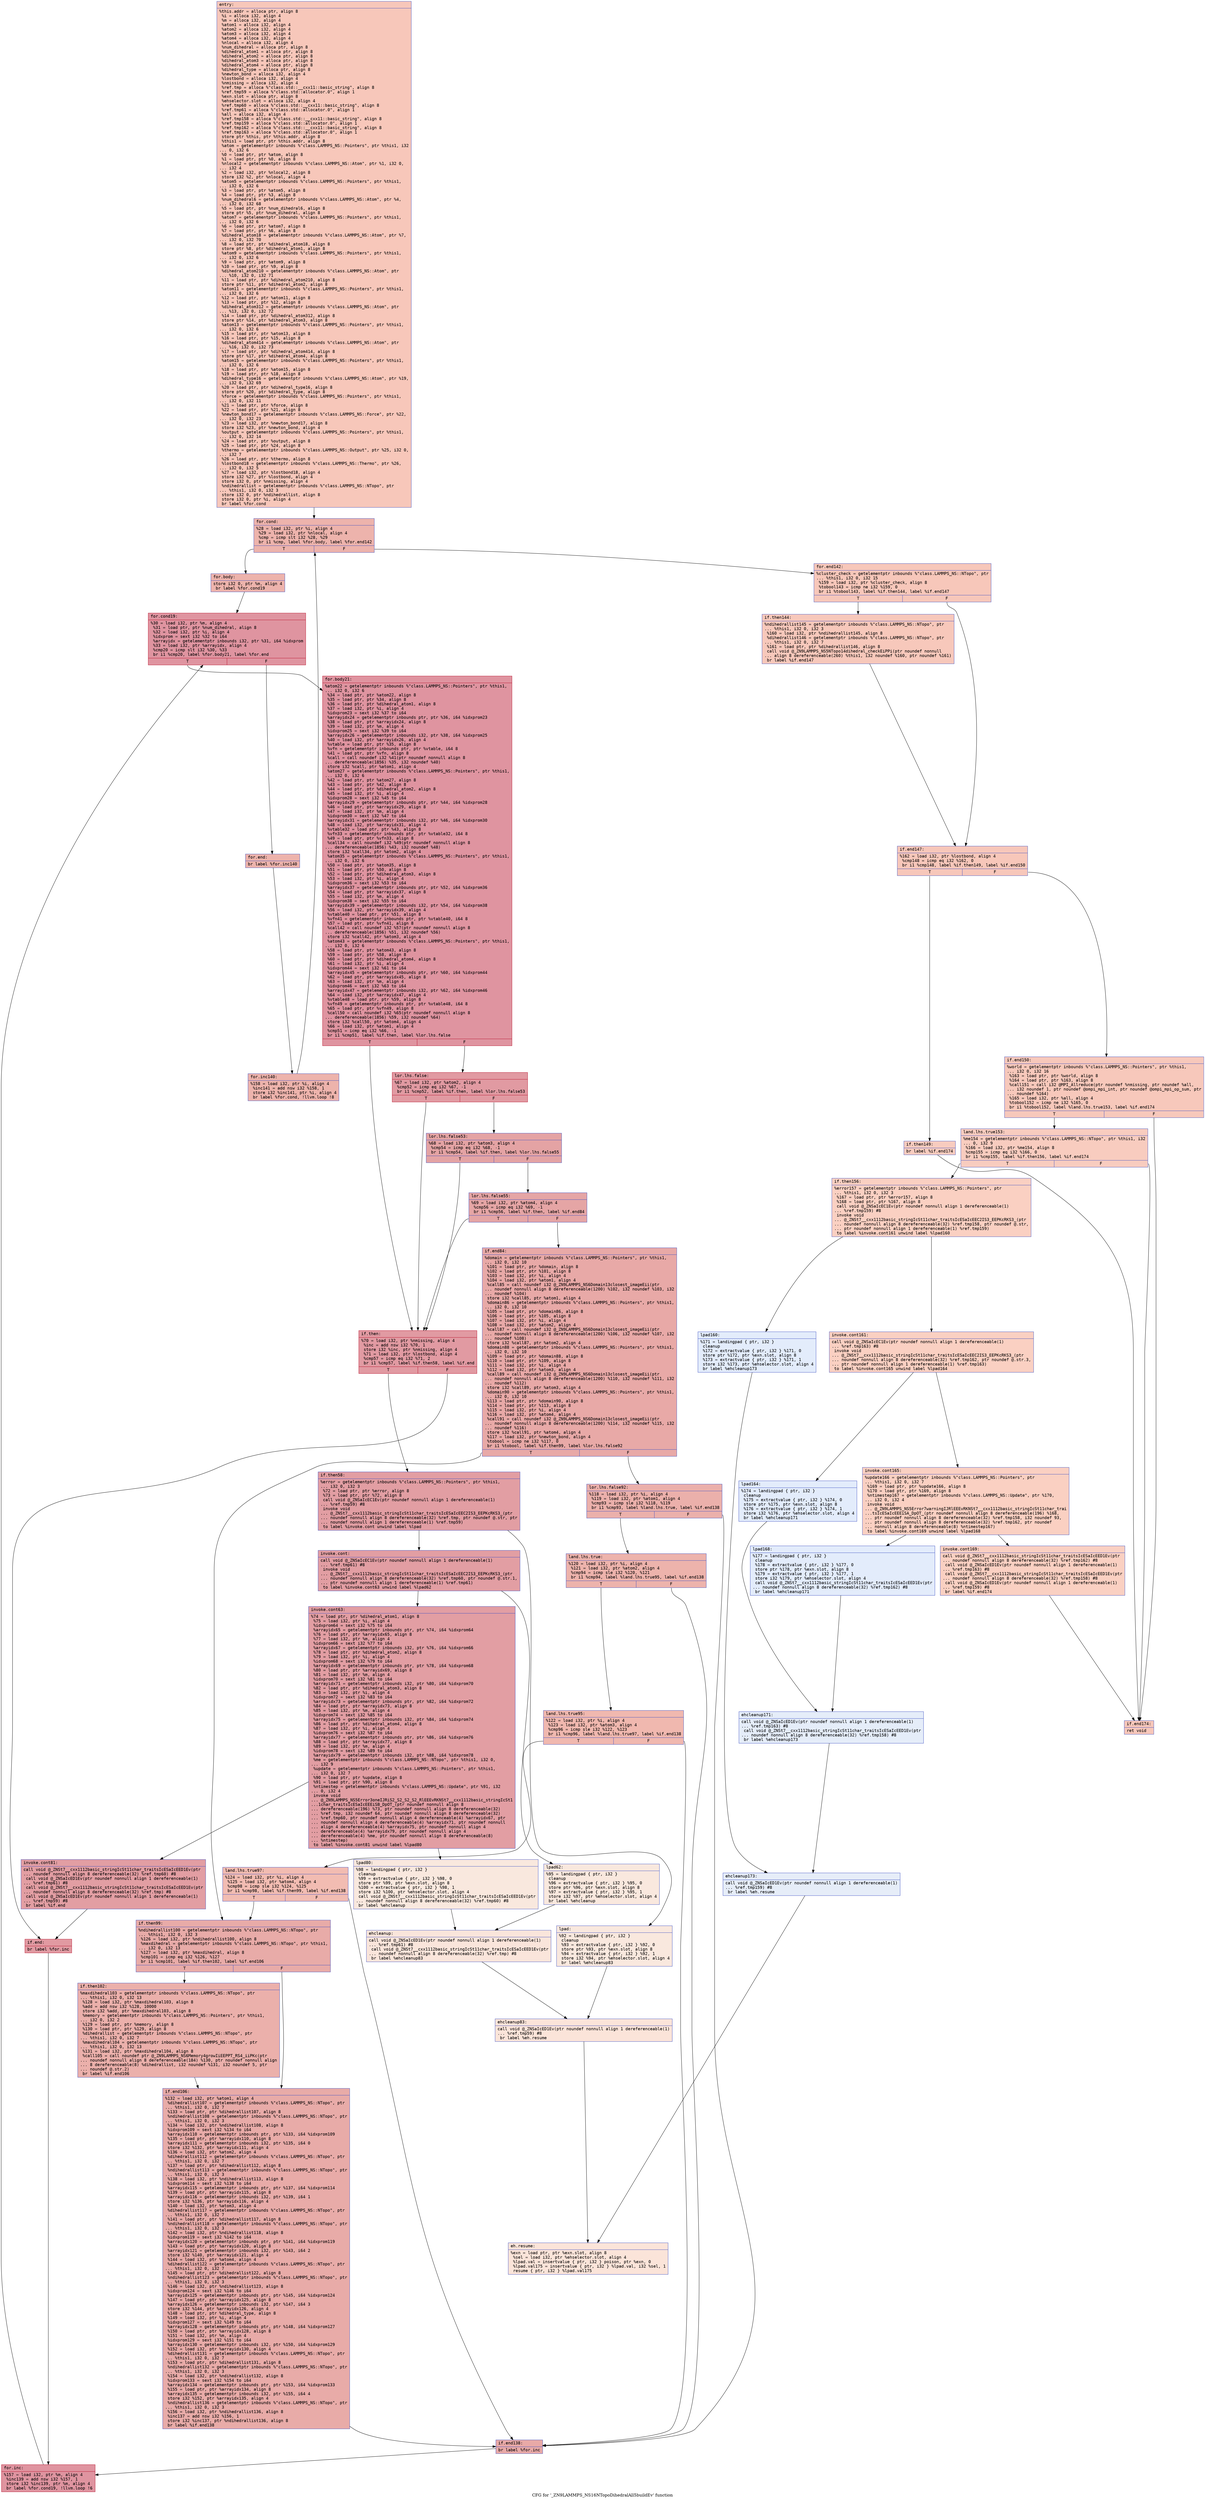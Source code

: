 digraph "CFG for '_ZN9LAMMPS_NS16NTopoDihedralAll5buildEv' function" {
	label="CFG for '_ZN9LAMMPS_NS16NTopoDihedralAll5buildEv' function";

	Node0x55a3273bded0 [shape=record,color="#3d50c3ff", style=filled, fillcolor="#ec7f6370" fontname="Courier",label="{entry:\l|  %this.addr = alloca ptr, align 8\l  %i = alloca i32, align 4\l  %m = alloca i32, align 4\l  %atom1 = alloca i32, align 4\l  %atom2 = alloca i32, align 4\l  %atom3 = alloca i32, align 4\l  %atom4 = alloca i32, align 4\l  %nlocal = alloca i32, align 4\l  %num_dihedral = alloca ptr, align 8\l  %dihedral_atom1 = alloca ptr, align 8\l  %dihedral_atom2 = alloca ptr, align 8\l  %dihedral_atom3 = alloca ptr, align 8\l  %dihedral_atom4 = alloca ptr, align 8\l  %dihedral_type = alloca ptr, align 8\l  %newton_bond = alloca i32, align 4\l  %lostbond = alloca i32, align 4\l  %nmissing = alloca i32, align 4\l  %ref.tmp = alloca %\"class.std::__cxx11::basic_string\", align 8\l  %ref.tmp59 = alloca %\"class.std::allocator.0\", align 1\l  %exn.slot = alloca ptr, align 8\l  %ehselector.slot = alloca i32, align 4\l  %ref.tmp60 = alloca %\"class.std::__cxx11::basic_string\", align 8\l  %ref.tmp61 = alloca %\"class.std::allocator.0\", align 1\l  %all = alloca i32, align 4\l  %ref.tmp158 = alloca %\"class.std::__cxx11::basic_string\", align 8\l  %ref.tmp159 = alloca %\"class.std::allocator.0\", align 1\l  %ref.tmp162 = alloca %\"class.std::__cxx11::basic_string\", align 8\l  %ref.tmp163 = alloca %\"class.std::allocator.0\", align 1\l  store ptr %this, ptr %this.addr, align 8\l  %this1 = load ptr, ptr %this.addr, align 8\l  %atom = getelementptr inbounds %\"class.LAMMPS_NS::Pointers\", ptr %this1, i32\l... 0, i32 6\l  %0 = load ptr, ptr %atom, align 8\l  %1 = load ptr, ptr %0, align 8\l  %nlocal2 = getelementptr inbounds %\"class.LAMMPS_NS::Atom\", ptr %1, i32 0,\l... i32 4\l  %2 = load i32, ptr %nlocal2, align 8\l  store i32 %2, ptr %nlocal, align 4\l  %atom5 = getelementptr inbounds %\"class.LAMMPS_NS::Pointers\", ptr %this1,\l... i32 0, i32 6\l  %3 = load ptr, ptr %atom5, align 8\l  %4 = load ptr, ptr %3, align 8\l  %num_dihedral6 = getelementptr inbounds %\"class.LAMMPS_NS::Atom\", ptr %4,\l... i32 0, i32 68\l  %5 = load ptr, ptr %num_dihedral6, align 8\l  store ptr %5, ptr %num_dihedral, align 8\l  %atom7 = getelementptr inbounds %\"class.LAMMPS_NS::Pointers\", ptr %this1,\l... i32 0, i32 6\l  %6 = load ptr, ptr %atom7, align 8\l  %7 = load ptr, ptr %6, align 8\l  %dihedral_atom18 = getelementptr inbounds %\"class.LAMMPS_NS::Atom\", ptr %7,\l... i32 0, i32 70\l  %8 = load ptr, ptr %dihedral_atom18, align 8\l  store ptr %8, ptr %dihedral_atom1, align 8\l  %atom9 = getelementptr inbounds %\"class.LAMMPS_NS::Pointers\", ptr %this1,\l... i32 0, i32 6\l  %9 = load ptr, ptr %atom9, align 8\l  %10 = load ptr, ptr %9, align 8\l  %dihedral_atom210 = getelementptr inbounds %\"class.LAMMPS_NS::Atom\", ptr\l... %10, i32 0, i32 71\l  %11 = load ptr, ptr %dihedral_atom210, align 8\l  store ptr %11, ptr %dihedral_atom2, align 8\l  %atom11 = getelementptr inbounds %\"class.LAMMPS_NS::Pointers\", ptr %this1,\l... i32 0, i32 6\l  %12 = load ptr, ptr %atom11, align 8\l  %13 = load ptr, ptr %12, align 8\l  %dihedral_atom312 = getelementptr inbounds %\"class.LAMMPS_NS::Atom\", ptr\l... %13, i32 0, i32 72\l  %14 = load ptr, ptr %dihedral_atom312, align 8\l  store ptr %14, ptr %dihedral_atom3, align 8\l  %atom13 = getelementptr inbounds %\"class.LAMMPS_NS::Pointers\", ptr %this1,\l... i32 0, i32 6\l  %15 = load ptr, ptr %atom13, align 8\l  %16 = load ptr, ptr %15, align 8\l  %dihedral_atom414 = getelementptr inbounds %\"class.LAMMPS_NS::Atom\", ptr\l... %16, i32 0, i32 73\l  %17 = load ptr, ptr %dihedral_atom414, align 8\l  store ptr %17, ptr %dihedral_atom4, align 8\l  %atom15 = getelementptr inbounds %\"class.LAMMPS_NS::Pointers\", ptr %this1,\l... i32 0, i32 6\l  %18 = load ptr, ptr %atom15, align 8\l  %19 = load ptr, ptr %18, align 8\l  %dihedral_type16 = getelementptr inbounds %\"class.LAMMPS_NS::Atom\", ptr %19,\l... i32 0, i32 69\l  %20 = load ptr, ptr %dihedral_type16, align 8\l  store ptr %20, ptr %dihedral_type, align 8\l  %force = getelementptr inbounds %\"class.LAMMPS_NS::Pointers\", ptr %this1,\l... i32 0, i32 11\l  %21 = load ptr, ptr %force, align 8\l  %22 = load ptr, ptr %21, align 8\l  %newton_bond17 = getelementptr inbounds %\"class.LAMMPS_NS::Force\", ptr %22,\l... i32 0, i32 23\l  %23 = load i32, ptr %newton_bond17, align 8\l  store i32 %23, ptr %newton_bond, align 4\l  %output = getelementptr inbounds %\"class.LAMMPS_NS::Pointers\", ptr %this1,\l... i32 0, i32 14\l  %24 = load ptr, ptr %output, align 8\l  %25 = load ptr, ptr %24, align 8\l  %thermo = getelementptr inbounds %\"class.LAMMPS_NS::Output\", ptr %25, i32 0,\l... i32 7\l  %26 = load ptr, ptr %thermo, align 8\l  %lostbond18 = getelementptr inbounds %\"class.LAMMPS_NS::Thermo\", ptr %26,\l... i32 0, i32 5\l  %27 = load i32, ptr %lostbond18, align 4\l  store i32 %27, ptr %lostbond, align 4\l  store i32 0, ptr %nmissing, align 4\l  %ndihedrallist = getelementptr inbounds %\"class.LAMMPS_NS::NTopo\", ptr\l... %this1, i32 0, i32 3\l  store i32 0, ptr %ndihedrallist, align 8\l  store i32 0, ptr %i, align 4\l  br label %for.cond\l}"];
	Node0x55a3273bded0 -> Node0x55a3273c3170[tooltip="entry -> for.cond\nProbability 100.00%" ];
	Node0x55a3273c3170 [shape=record,color="#3d50c3ff", style=filled, fillcolor="#d6524470" fontname="Courier",label="{for.cond:\l|  %28 = load i32, ptr %i, align 4\l  %29 = load i32, ptr %nlocal, align 4\l  %cmp = icmp slt i32 %28, %29\l  br i1 %cmp, label %for.body, label %for.end142\l|{<s0>T|<s1>F}}"];
	Node0x55a3273c3170:s0 -> Node0x55a3273c3410[tooltip="for.cond -> for.body\nProbability 96.88%" ];
	Node0x55a3273c3170:s1 -> Node0x55a3273c3460[tooltip="for.cond -> for.end142\nProbability 3.12%" ];
	Node0x55a3273c3410 [shape=record,color="#3d50c3ff", style=filled, fillcolor="#d6524470" fontname="Courier",label="{for.body:\l|  store i32 0, ptr %m, align 4\l  br label %for.cond19\l}"];
	Node0x55a3273c3410 -> Node0x55a3273c3630[tooltip="for.body -> for.cond19\nProbability 100.00%" ];
	Node0x55a3273c3630 [shape=record,color="#b70d28ff", style=filled, fillcolor="#b70d2870" fontname="Courier",label="{for.cond19:\l|  %30 = load i32, ptr %m, align 4\l  %31 = load ptr, ptr %num_dihedral, align 8\l  %32 = load i32, ptr %i, align 4\l  %idxprom = sext i32 %32 to i64\l  %arrayidx = getelementptr inbounds i32, ptr %31, i64 %idxprom\l  %33 = load i32, ptr %arrayidx, align 4\l  %cmp20 = icmp slt i32 %30, %33\l  br i1 %cmp20, label %for.body21, label %for.end\l|{<s0>T|<s1>F}}"];
	Node0x55a3273c3630:s0 -> Node0x55a3273c3b30[tooltip="for.cond19 -> for.body21\nProbability 96.88%" ];
	Node0x55a3273c3630:s1 -> Node0x55a3273c3bb0[tooltip="for.cond19 -> for.end\nProbability 3.12%" ];
	Node0x55a3273c3b30 [shape=record,color="#b70d28ff", style=filled, fillcolor="#b70d2870" fontname="Courier",label="{for.body21:\l|  %atom22 = getelementptr inbounds %\"class.LAMMPS_NS::Pointers\", ptr %this1,\l... i32 0, i32 6\l  %34 = load ptr, ptr %atom22, align 8\l  %35 = load ptr, ptr %34, align 8\l  %36 = load ptr, ptr %dihedral_atom1, align 8\l  %37 = load i32, ptr %i, align 4\l  %idxprom23 = sext i32 %37 to i64\l  %arrayidx24 = getelementptr inbounds ptr, ptr %36, i64 %idxprom23\l  %38 = load ptr, ptr %arrayidx24, align 8\l  %39 = load i32, ptr %m, align 4\l  %idxprom25 = sext i32 %39 to i64\l  %arrayidx26 = getelementptr inbounds i32, ptr %38, i64 %idxprom25\l  %40 = load i32, ptr %arrayidx26, align 4\l  %vtable = load ptr, ptr %35, align 8\l  %vfn = getelementptr inbounds ptr, ptr %vtable, i64 8\l  %41 = load ptr, ptr %vfn, align 8\l  %call = call noundef i32 %41(ptr noundef nonnull align 8\l... dereferenceable(1856) %35, i32 noundef %40)\l  store i32 %call, ptr %atom1, align 4\l  %atom27 = getelementptr inbounds %\"class.LAMMPS_NS::Pointers\", ptr %this1,\l... i32 0, i32 6\l  %42 = load ptr, ptr %atom27, align 8\l  %43 = load ptr, ptr %42, align 8\l  %44 = load ptr, ptr %dihedral_atom2, align 8\l  %45 = load i32, ptr %i, align 4\l  %idxprom28 = sext i32 %45 to i64\l  %arrayidx29 = getelementptr inbounds ptr, ptr %44, i64 %idxprom28\l  %46 = load ptr, ptr %arrayidx29, align 8\l  %47 = load i32, ptr %m, align 4\l  %idxprom30 = sext i32 %47 to i64\l  %arrayidx31 = getelementptr inbounds i32, ptr %46, i64 %idxprom30\l  %48 = load i32, ptr %arrayidx31, align 4\l  %vtable32 = load ptr, ptr %43, align 8\l  %vfn33 = getelementptr inbounds ptr, ptr %vtable32, i64 8\l  %49 = load ptr, ptr %vfn33, align 8\l  %call34 = call noundef i32 %49(ptr noundef nonnull align 8\l... dereferenceable(1856) %43, i32 noundef %48)\l  store i32 %call34, ptr %atom2, align 4\l  %atom35 = getelementptr inbounds %\"class.LAMMPS_NS::Pointers\", ptr %this1,\l... i32 0, i32 6\l  %50 = load ptr, ptr %atom35, align 8\l  %51 = load ptr, ptr %50, align 8\l  %52 = load ptr, ptr %dihedral_atom3, align 8\l  %53 = load i32, ptr %i, align 4\l  %idxprom36 = sext i32 %53 to i64\l  %arrayidx37 = getelementptr inbounds ptr, ptr %52, i64 %idxprom36\l  %54 = load ptr, ptr %arrayidx37, align 8\l  %55 = load i32, ptr %m, align 4\l  %idxprom38 = sext i32 %55 to i64\l  %arrayidx39 = getelementptr inbounds i32, ptr %54, i64 %idxprom38\l  %56 = load i32, ptr %arrayidx39, align 4\l  %vtable40 = load ptr, ptr %51, align 8\l  %vfn41 = getelementptr inbounds ptr, ptr %vtable40, i64 8\l  %57 = load ptr, ptr %vfn41, align 8\l  %call42 = call noundef i32 %57(ptr noundef nonnull align 8\l... dereferenceable(1856) %51, i32 noundef %56)\l  store i32 %call42, ptr %atom3, align 4\l  %atom43 = getelementptr inbounds %\"class.LAMMPS_NS::Pointers\", ptr %this1,\l... i32 0, i32 6\l  %58 = load ptr, ptr %atom43, align 8\l  %59 = load ptr, ptr %58, align 8\l  %60 = load ptr, ptr %dihedral_atom4, align 8\l  %61 = load i32, ptr %i, align 4\l  %idxprom44 = sext i32 %61 to i64\l  %arrayidx45 = getelementptr inbounds ptr, ptr %60, i64 %idxprom44\l  %62 = load ptr, ptr %arrayidx45, align 8\l  %63 = load i32, ptr %m, align 4\l  %idxprom46 = sext i32 %63 to i64\l  %arrayidx47 = getelementptr inbounds i32, ptr %62, i64 %idxprom46\l  %64 = load i32, ptr %arrayidx47, align 4\l  %vtable48 = load ptr, ptr %59, align 8\l  %vfn49 = getelementptr inbounds ptr, ptr %vtable48, i64 8\l  %65 = load ptr, ptr %vfn49, align 8\l  %call50 = call noundef i32 %65(ptr noundef nonnull align 8\l... dereferenceable(1856) %59, i32 noundef %64)\l  store i32 %call50, ptr %atom4, align 4\l  %66 = load i32, ptr %atom1, align 4\l  %cmp51 = icmp eq i32 %66, -1\l  br i1 %cmp51, label %if.then, label %lor.lhs.false\l|{<s0>T|<s1>F}}"];
	Node0x55a3273c3b30:s0 -> Node0x55a3273c7a60[tooltip="for.body21 -> if.then\nProbability 37.50%" ];
	Node0x55a3273c3b30:s1 -> Node0x55a3273c7ad0[tooltip="for.body21 -> lor.lhs.false\nProbability 62.50%" ];
	Node0x55a3273c7ad0 [shape=record,color="#b70d28ff", style=filled, fillcolor="#bb1b2c70" fontname="Courier",label="{lor.lhs.false:\l|  %67 = load i32, ptr %atom2, align 4\l  %cmp52 = icmp eq i32 %67, -1\l  br i1 %cmp52, label %if.then, label %lor.lhs.false53\l|{<s0>T|<s1>F}}"];
	Node0x55a3273c7ad0:s0 -> Node0x55a3273c7a60[tooltip="lor.lhs.false -> if.then\nProbability 37.50%" ];
	Node0x55a3273c7ad0:s1 -> Node0x55a3273c2180[tooltip="lor.lhs.false -> lor.lhs.false53\nProbability 62.50%" ];
	Node0x55a3273c2180 [shape=record,color="#3d50c3ff", style=filled, fillcolor="#c32e3170" fontname="Courier",label="{lor.lhs.false53:\l|  %68 = load i32, ptr %atom3, align 4\l  %cmp54 = icmp eq i32 %68, -1\l  br i1 %cmp54, label %if.then, label %lor.lhs.false55\l|{<s0>T|<s1>F}}"];
	Node0x55a3273c2180:s0 -> Node0x55a3273c7a60[tooltip="lor.lhs.false53 -> if.then\nProbability 37.50%" ];
	Node0x55a3273c2180:s1 -> Node0x55a3273c2410[tooltip="lor.lhs.false53 -> lor.lhs.false55\nProbability 62.50%" ];
	Node0x55a3273c2410 [shape=record,color="#3d50c3ff", style=filled, fillcolor="#c5333470" fontname="Courier",label="{lor.lhs.false55:\l|  %69 = load i32, ptr %atom4, align 4\l  %cmp56 = icmp eq i32 %69, -1\l  br i1 %cmp56, label %if.then, label %if.end84\l|{<s0>T|<s1>F}}"];
	Node0x55a3273c2410:s0 -> Node0x55a3273c7a60[tooltip="lor.lhs.false55 -> if.then\nProbability 37.50%" ];
	Node0x55a3273c2410:s1 -> Node0x55a3273c2670[tooltip="lor.lhs.false55 -> if.end84\nProbability 62.50%" ];
	Node0x55a3273c7a60 [shape=record,color="#b70d28ff", style=filled, fillcolor="#bb1b2c70" fontname="Courier",label="{if.then:\l|  %70 = load i32, ptr %nmissing, align 4\l  %inc = add nsw i32 %70, 1\l  store i32 %inc, ptr %nmissing, align 4\l  %71 = load i32, ptr %lostbond, align 4\l  %cmp57 = icmp eq i32 %71, 2\l  br i1 %cmp57, label %if.then58, label %if.end\l|{<s0>T|<s1>F}}"];
	Node0x55a3273c7a60:s0 -> Node0x55a3273c8c30[tooltip="if.then -> if.then58\nProbability 50.00%" ];
	Node0x55a3273c7a60:s1 -> Node0x55a3273c8cb0[tooltip="if.then -> if.end\nProbability 50.00%" ];
	Node0x55a3273c8c30 [shape=record,color="#3d50c3ff", style=filled, fillcolor="#be242e70" fontname="Courier",label="{if.then58:\l|  %error = getelementptr inbounds %\"class.LAMMPS_NS::Pointers\", ptr %this1,\l... i32 0, i32 3\l  %72 = load ptr, ptr %error, align 8\l  %73 = load ptr, ptr %72, align 8\l  call void @_ZNSaIcEC1Ev(ptr noundef nonnull align 1 dereferenceable(1)\l... %ref.tmp59) #8\l  invoke void\l... @_ZNSt7__cxx1112basic_stringIcSt11char_traitsIcESaIcEEC2IS3_EEPKcRKS3_(ptr\l... noundef nonnull align 8 dereferenceable(32) %ref.tmp, ptr noundef @.str, ptr\l... noundef nonnull align 1 dereferenceable(1) %ref.tmp59)\l          to label %invoke.cont unwind label %lpad\l}"];
	Node0x55a3273c8c30 -> Node0x55a3273c92d0[tooltip="if.then58 -> invoke.cont\nProbability 100.00%" ];
	Node0x55a3273c8c30 -> Node0x55a3273c93b0[tooltip="if.then58 -> lpad\nProbability 0.00%" ];
	Node0x55a3273c92d0 [shape=record,color="#3d50c3ff", style=filled, fillcolor="#be242e70" fontname="Courier",label="{invoke.cont:\l|  call void @_ZNSaIcEC1Ev(ptr noundef nonnull align 1 dereferenceable(1)\l... %ref.tmp61) #8\l  invoke void\l... @_ZNSt7__cxx1112basic_stringIcSt11char_traitsIcESaIcEEC2IS3_EEPKcRKS3_(ptr\l... noundef nonnull align 8 dereferenceable(32) %ref.tmp60, ptr noundef @.str.1,\l... ptr noundef nonnull align 1 dereferenceable(1) %ref.tmp61)\l          to label %invoke.cont63 unwind label %lpad62\l}"];
	Node0x55a3273c92d0 -> Node0x55a3273c9740[tooltip="invoke.cont -> invoke.cont63\nProbability 100.00%" ];
	Node0x55a3273c92d0 -> Node0x55a3273c9790[tooltip="invoke.cont -> lpad62\nProbability 0.00%" ];
	Node0x55a3273c9740 [shape=record,color="#3d50c3ff", style=filled, fillcolor="#be242e70" fontname="Courier",label="{invoke.cont63:\l|  %74 = load ptr, ptr %dihedral_atom1, align 8\l  %75 = load i32, ptr %i, align 4\l  %idxprom64 = sext i32 %75 to i64\l  %arrayidx65 = getelementptr inbounds ptr, ptr %74, i64 %idxprom64\l  %76 = load ptr, ptr %arrayidx65, align 8\l  %77 = load i32, ptr %m, align 4\l  %idxprom66 = sext i32 %77 to i64\l  %arrayidx67 = getelementptr inbounds i32, ptr %76, i64 %idxprom66\l  %78 = load ptr, ptr %dihedral_atom2, align 8\l  %79 = load i32, ptr %i, align 4\l  %idxprom68 = sext i32 %79 to i64\l  %arrayidx69 = getelementptr inbounds ptr, ptr %78, i64 %idxprom68\l  %80 = load ptr, ptr %arrayidx69, align 8\l  %81 = load i32, ptr %m, align 4\l  %idxprom70 = sext i32 %81 to i64\l  %arrayidx71 = getelementptr inbounds i32, ptr %80, i64 %idxprom70\l  %82 = load ptr, ptr %dihedral_atom3, align 8\l  %83 = load i32, ptr %i, align 4\l  %idxprom72 = sext i32 %83 to i64\l  %arrayidx73 = getelementptr inbounds ptr, ptr %82, i64 %idxprom72\l  %84 = load ptr, ptr %arrayidx73, align 8\l  %85 = load i32, ptr %m, align 4\l  %idxprom74 = sext i32 %85 to i64\l  %arrayidx75 = getelementptr inbounds i32, ptr %84, i64 %idxprom74\l  %86 = load ptr, ptr %dihedral_atom4, align 8\l  %87 = load i32, ptr %i, align 4\l  %idxprom76 = sext i32 %87 to i64\l  %arrayidx77 = getelementptr inbounds ptr, ptr %86, i64 %idxprom76\l  %88 = load ptr, ptr %arrayidx77, align 8\l  %89 = load i32, ptr %m, align 4\l  %idxprom78 = sext i32 %89 to i64\l  %arrayidx79 = getelementptr inbounds i32, ptr %88, i64 %idxprom78\l  %me = getelementptr inbounds %\"class.LAMMPS_NS::NTopo\", ptr %this1, i32 0,\l... i32 9\l  %update = getelementptr inbounds %\"class.LAMMPS_NS::Pointers\", ptr %this1,\l... i32 0, i32 7\l  %90 = load ptr, ptr %update, align 8\l  %91 = load ptr, ptr %90, align 8\l  %ntimestep = getelementptr inbounds %\"class.LAMMPS_NS::Update\", ptr %91, i32\l... 0, i32 4\l  invoke void\l... @_ZN9LAMMPS_NS5Error3oneIJRiS2_S2_S2_S2_RlEEEvRKNSt7__cxx1112basic_stringIcSt1\l...1char_traitsIcESaIcEEEiSB_DpOT_(ptr noundef nonnull align 8\l... dereferenceable(196) %73, ptr noundef nonnull align 8 dereferenceable(32)\l... %ref.tmp, i32 noundef 64, ptr noundef nonnull align 8 dereferenceable(32)\l... %ref.tmp60, ptr noundef nonnull align 4 dereferenceable(4) %arrayidx67, ptr\l... noundef nonnull align 4 dereferenceable(4) %arrayidx71, ptr noundef nonnull\l... align 4 dereferenceable(4) %arrayidx75, ptr noundef nonnull align 4\l... dereferenceable(4) %arrayidx79, ptr noundef nonnull align 4\l... dereferenceable(4) %me, ptr noundef nonnull align 8 dereferenceable(8)\l... %ntimestep)\l          to label %invoke.cont81 unwind label %lpad80\l}"];
	Node0x55a3273c9740 -> Node0x55a3273c96f0[tooltip="invoke.cont63 -> invoke.cont81\nProbability 100.00%" ];
	Node0x55a3273c9740 -> Node0x55a3273cb1f0[tooltip="invoke.cont63 -> lpad80\nProbability 0.00%" ];
	Node0x55a3273c96f0 [shape=record,color="#3d50c3ff", style=filled, fillcolor="#be242e70" fontname="Courier",label="{invoke.cont81:\l|  call void @_ZNSt7__cxx1112basic_stringIcSt11char_traitsIcESaIcEED1Ev(ptr\l... noundef nonnull align 8 dereferenceable(32) %ref.tmp60) #8\l  call void @_ZNSaIcED1Ev(ptr noundef nonnull align 1 dereferenceable(1)\l... %ref.tmp61) #8\l  call void @_ZNSt7__cxx1112basic_stringIcSt11char_traitsIcESaIcEED1Ev(ptr\l... noundef nonnull align 8 dereferenceable(32) %ref.tmp) #8\l  call void @_ZNSaIcED1Ev(ptr noundef nonnull align 1 dereferenceable(1)\l... %ref.tmp59) #8\l  br label %if.end\l}"];
	Node0x55a3273c96f0 -> Node0x55a3273c8cb0[tooltip="invoke.cont81 -> if.end\nProbability 100.00%" ];
	Node0x55a3273c93b0 [shape=record,color="#3d50c3ff", style=filled, fillcolor="#f2cab570" fontname="Courier",label="{lpad:\l|  %92 = landingpad \{ ptr, i32 \}\l          cleanup\l  %93 = extractvalue \{ ptr, i32 \} %92, 0\l  store ptr %93, ptr %exn.slot, align 8\l  %94 = extractvalue \{ ptr, i32 \} %92, 1\l  store i32 %94, ptr %ehselector.slot, align 4\l  br label %ehcleanup83\l}"];
	Node0x55a3273c93b0 -> Node0x55a3273cbf90[tooltip="lpad -> ehcleanup83\nProbability 100.00%" ];
	Node0x55a3273c9790 [shape=record,color="#3d50c3ff", style=filled, fillcolor="#f2cab570" fontname="Courier",label="{lpad62:\l|  %95 = landingpad \{ ptr, i32 \}\l          cleanup\l  %96 = extractvalue \{ ptr, i32 \} %95, 0\l  store ptr %96, ptr %exn.slot, align 8\l  %97 = extractvalue \{ ptr, i32 \} %95, 1\l  store i32 %97, ptr %ehselector.slot, align 4\l  br label %ehcleanup\l}"];
	Node0x55a3273c9790 -> Node0x55a3273c5740[tooltip="lpad62 -> ehcleanup\nProbability 100.00%" ];
	Node0x55a3273cb1f0 [shape=record,color="#3d50c3ff", style=filled, fillcolor="#f2cab570" fontname="Courier",label="{lpad80:\l|  %98 = landingpad \{ ptr, i32 \}\l          cleanup\l  %99 = extractvalue \{ ptr, i32 \} %98, 0\l  store ptr %99, ptr %exn.slot, align 8\l  %100 = extractvalue \{ ptr, i32 \} %98, 1\l  store i32 %100, ptr %ehselector.slot, align 4\l  call void @_ZNSt7__cxx1112basic_stringIcSt11char_traitsIcESaIcEED1Ev(ptr\l... noundef nonnull align 8 dereferenceable(32) %ref.tmp60) #8\l  br label %ehcleanup\l}"];
	Node0x55a3273cb1f0 -> Node0x55a3273c5740[tooltip="lpad80 -> ehcleanup\nProbability 100.00%" ];
	Node0x55a3273c5740 [shape=record,color="#3d50c3ff", style=filled, fillcolor="#f4c5ad70" fontname="Courier",label="{ehcleanup:\l|  call void @_ZNSaIcED1Ev(ptr noundef nonnull align 1 dereferenceable(1)\l... %ref.tmp61) #8\l  call void @_ZNSt7__cxx1112basic_stringIcSt11char_traitsIcESaIcEED1Ev(ptr\l... noundef nonnull align 8 dereferenceable(32) %ref.tmp) #8\l  br label %ehcleanup83\l}"];
	Node0x55a3273c5740 -> Node0x55a3273cbf90[tooltip="ehcleanup -> ehcleanup83\nProbability 100.00%" ];
	Node0x55a3273cbf90 [shape=record,color="#3d50c3ff", style=filled, fillcolor="#f5c1a970" fontname="Courier",label="{ehcleanup83:\l|  call void @_ZNSaIcED1Ev(ptr noundef nonnull align 1 dereferenceable(1)\l... %ref.tmp59) #8\l  br label %eh.resume\l}"];
	Node0x55a3273cbf90 -> Node0x55a3273cd410[tooltip="ehcleanup83 -> eh.resume\nProbability 100.00%" ];
	Node0x55a3273c8cb0 [shape=record,color="#b70d28ff", style=filled, fillcolor="#bb1b2c70" fontname="Courier",label="{if.end:\l|  br label %for.inc\l}"];
	Node0x55a3273c8cb0 -> Node0x55a3273cd4d0[tooltip="if.end -> for.inc\nProbability 100.00%" ];
	Node0x55a3273c2670 [shape=record,color="#3d50c3ff", style=filled, fillcolor="#ca3b3770" fontname="Courier",label="{if.end84:\l|  %domain = getelementptr inbounds %\"class.LAMMPS_NS::Pointers\", ptr %this1,\l... i32 0, i32 10\l  %101 = load ptr, ptr %domain, align 8\l  %102 = load ptr, ptr %101, align 8\l  %103 = load i32, ptr %i, align 4\l  %104 = load i32, ptr %atom1, align 4\l  %call85 = call noundef i32 @_ZN9LAMMPS_NS6Domain13closest_imageEii(ptr\l... noundef nonnull align 8 dereferenceable(1200) %102, i32 noundef %103, i32\l... noundef %104)\l  store i32 %call85, ptr %atom1, align 4\l  %domain86 = getelementptr inbounds %\"class.LAMMPS_NS::Pointers\", ptr %this1,\l... i32 0, i32 10\l  %105 = load ptr, ptr %domain86, align 8\l  %106 = load ptr, ptr %105, align 8\l  %107 = load i32, ptr %i, align 4\l  %108 = load i32, ptr %atom2, align 4\l  %call87 = call noundef i32 @_ZN9LAMMPS_NS6Domain13closest_imageEii(ptr\l... noundef nonnull align 8 dereferenceable(1200) %106, i32 noundef %107, i32\l... noundef %108)\l  store i32 %call87, ptr %atom2, align 4\l  %domain88 = getelementptr inbounds %\"class.LAMMPS_NS::Pointers\", ptr %this1,\l... i32 0, i32 10\l  %109 = load ptr, ptr %domain88, align 8\l  %110 = load ptr, ptr %109, align 8\l  %111 = load i32, ptr %i, align 4\l  %112 = load i32, ptr %atom3, align 4\l  %call89 = call noundef i32 @_ZN9LAMMPS_NS6Domain13closest_imageEii(ptr\l... noundef nonnull align 8 dereferenceable(1200) %110, i32 noundef %111, i32\l... noundef %112)\l  store i32 %call89, ptr %atom3, align 4\l  %domain90 = getelementptr inbounds %\"class.LAMMPS_NS::Pointers\", ptr %this1,\l... i32 0, i32 10\l  %113 = load ptr, ptr %domain90, align 8\l  %114 = load ptr, ptr %113, align 8\l  %115 = load i32, ptr %i, align 4\l  %116 = load i32, ptr %atom4, align 4\l  %call91 = call noundef i32 @_ZN9LAMMPS_NS6Domain13closest_imageEii(ptr\l... noundef nonnull align 8 dereferenceable(1200) %114, i32 noundef %115, i32\l... noundef %116)\l  store i32 %call91, ptr %atom4, align 4\l  %117 = load i32, ptr %newton_bond, align 4\l  %tobool = icmp ne i32 %117, 0\l  br i1 %tobool, label %if.then99, label %lor.lhs.false92\l|{<s0>T|<s1>F}}"];
	Node0x55a3273c2670:s0 -> Node0x55a3273cf7d0[tooltip="if.end84 -> if.then99\nProbability 62.50%" ];
	Node0x55a3273c2670:s1 -> Node0x55a3273cf880[tooltip="if.end84 -> lor.lhs.false92\nProbability 37.50%" ];
	Node0x55a3273cf880 [shape=record,color="#3d50c3ff", style=filled, fillcolor="#d24b4070" fontname="Courier",label="{lor.lhs.false92:\l|  %118 = load i32, ptr %i, align 4\l  %119 = load i32, ptr %atom1, align 4\l  %cmp93 = icmp sle i32 %118, %119\l  br i1 %cmp93, label %land.lhs.true, label %if.end138\l|{<s0>T|<s1>F}}"];
	Node0x55a3273cf880:s0 -> Node0x55a3273cfbc0[tooltip="lor.lhs.false92 -> land.lhs.true\nProbability 50.00%" ];
	Node0x55a3273cf880:s1 -> Node0x55a3273cfc10[tooltip="lor.lhs.false92 -> if.end138\nProbability 50.00%" ];
	Node0x55a3273cfbc0 [shape=record,color="#3d50c3ff", style=filled, fillcolor="#d6524470" fontname="Courier",label="{land.lhs.true:\l|  %120 = load i32, ptr %i, align 4\l  %121 = load i32, ptr %atom2, align 4\l  %cmp94 = icmp sle i32 %120, %121\l  br i1 %cmp94, label %land.lhs.true95, label %if.end138\l|{<s0>T|<s1>F}}"];
	Node0x55a3273cfbc0:s0 -> Node0x55a3273cff50[tooltip="land.lhs.true -> land.lhs.true95\nProbability 50.00%" ];
	Node0x55a3273cfbc0:s1 -> Node0x55a3273cfc10[tooltip="land.lhs.true -> if.end138\nProbability 50.00%" ];
	Node0x55a3273cff50 [shape=record,color="#3d50c3ff", style=filled, fillcolor="#dc5d4a70" fontname="Courier",label="{land.lhs.true95:\l|  %122 = load i32, ptr %i, align 4\l  %123 = load i32, ptr %atom3, align 4\l  %cmp96 = icmp sle i32 %122, %123\l  br i1 %cmp96, label %land.lhs.true97, label %if.end138\l|{<s0>T|<s1>F}}"];
	Node0x55a3273cff50:s0 -> Node0x55a3273d0260[tooltip="land.lhs.true95 -> land.lhs.true97\nProbability 50.00%" ];
	Node0x55a3273cff50:s1 -> Node0x55a3273cfc10[tooltip="land.lhs.true95 -> if.end138\nProbability 50.00%" ];
	Node0x55a3273d0260 [shape=record,color="#3d50c3ff", style=filled, fillcolor="#e1675170" fontname="Courier",label="{land.lhs.true97:\l|  %124 = load i32, ptr %i, align 4\l  %125 = load i32, ptr %atom4, align 4\l  %cmp98 = icmp sle i32 %124, %125\l  br i1 %cmp98, label %if.then99, label %if.end138\l|{<s0>T|<s1>F}}"];
	Node0x55a3273d0260:s0 -> Node0x55a3273cf7d0[tooltip="land.lhs.true97 -> if.then99\nProbability 50.00%" ];
	Node0x55a3273d0260:s1 -> Node0x55a3273cfc10[tooltip="land.lhs.true97 -> if.end138\nProbability 50.00%" ];
	Node0x55a3273cf7d0 [shape=record,color="#3d50c3ff", style=filled, fillcolor="#cc403a70" fontname="Courier",label="{if.then99:\l|  %ndihedrallist100 = getelementptr inbounds %\"class.LAMMPS_NS::NTopo\", ptr\l... %this1, i32 0, i32 3\l  %126 = load i32, ptr %ndihedrallist100, align 8\l  %maxdihedral = getelementptr inbounds %\"class.LAMMPS_NS::NTopo\", ptr %this1,\l... i32 0, i32 13\l  %127 = load i32, ptr %maxdihedral, align 8\l  %cmp101 = icmp eq i32 %126, %127\l  br i1 %cmp101, label %if.then102, label %if.end106\l|{<s0>T|<s1>F}}"];
	Node0x55a3273cf7d0:s0 -> Node0x55a3273c3db0[tooltip="if.then99 -> if.then102\nProbability 50.00%" ];
	Node0x55a3273cf7d0:s1 -> Node0x55a3273c3e30[tooltip="if.then99 -> if.end106\nProbability 50.00%" ];
	Node0x55a3273c3db0 [shape=record,color="#3d50c3ff", style=filled, fillcolor="#d24b4070" fontname="Courier",label="{if.then102:\l|  %maxdihedral103 = getelementptr inbounds %\"class.LAMMPS_NS::NTopo\", ptr\l... %this1, i32 0, i32 13\l  %128 = load i32, ptr %maxdihedral103, align 8\l  %add = add nsw i32 %128, 10000\l  store i32 %add, ptr %maxdihedral103, align 8\l  %memory = getelementptr inbounds %\"class.LAMMPS_NS::Pointers\", ptr %this1,\l... i32 0, i32 2\l  %129 = load ptr, ptr %memory, align 8\l  %130 = load ptr, ptr %129, align 8\l  %dihedrallist = getelementptr inbounds %\"class.LAMMPS_NS::NTopo\", ptr\l... %this1, i32 0, i32 7\l  %maxdihedral104 = getelementptr inbounds %\"class.LAMMPS_NS::NTopo\", ptr\l... %this1, i32 0, i32 13\l  %131 = load i32, ptr %maxdihedral104, align 8\l  %call105 = call noundef ptr @_ZN9LAMMPS_NS6Memory4growIiEEPPT_RS4_iiPKc(ptr\l... noundef nonnull align 8 dereferenceable(184) %130, ptr noundef nonnull align\l... 8 dereferenceable(8) %dihedrallist, i32 noundef %131, i32 noundef 5, ptr\l... noundef @.str.2)\l  br label %if.end106\l}"];
	Node0x55a3273c3db0 -> Node0x55a3273c3e30[tooltip="if.then102 -> if.end106\nProbability 100.00%" ];
	Node0x55a3273c3e30 [shape=record,color="#3d50c3ff", style=filled, fillcolor="#cc403a70" fontname="Courier",label="{if.end106:\l|  %132 = load i32, ptr %atom1, align 4\l  %dihedrallist107 = getelementptr inbounds %\"class.LAMMPS_NS::NTopo\", ptr\l... %this1, i32 0, i32 7\l  %133 = load ptr, ptr %dihedrallist107, align 8\l  %ndihedrallist108 = getelementptr inbounds %\"class.LAMMPS_NS::NTopo\", ptr\l... %this1, i32 0, i32 3\l  %134 = load i32, ptr %ndihedrallist108, align 8\l  %idxprom109 = sext i32 %134 to i64\l  %arrayidx110 = getelementptr inbounds ptr, ptr %133, i64 %idxprom109\l  %135 = load ptr, ptr %arrayidx110, align 8\l  %arrayidx111 = getelementptr inbounds i32, ptr %135, i64 0\l  store i32 %132, ptr %arrayidx111, align 4\l  %136 = load i32, ptr %atom2, align 4\l  %dihedrallist112 = getelementptr inbounds %\"class.LAMMPS_NS::NTopo\", ptr\l... %this1, i32 0, i32 7\l  %137 = load ptr, ptr %dihedrallist112, align 8\l  %ndihedrallist113 = getelementptr inbounds %\"class.LAMMPS_NS::NTopo\", ptr\l... %this1, i32 0, i32 3\l  %138 = load i32, ptr %ndihedrallist113, align 8\l  %idxprom114 = sext i32 %138 to i64\l  %arrayidx115 = getelementptr inbounds ptr, ptr %137, i64 %idxprom114\l  %139 = load ptr, ptr %arrayidx115, align 8\l  %arrayidx116 = getelementptr inbounds i32, ptr %139, i64 1\l  store i32 %136, ptr %arrayidx116, align 4\l  %140 = load i32, ptr %atom3, align 4\l  %dihedrallist117 = getelementptr inbounds %\"class.LAMMPS_NS::NTopo\", ptr\l... %this1, i32 0, i32 7\l  %141 = load ptr, ptr %dihedrallist117, align 8\l  %ndihedrallist118 = getelementptr inbounds %\"class.LAMMPS_NS::NTopo\", ptr\l... %this1, i32 0, i32 3\l  %142 = load i32, ptr %ndihedrallist118, align 8\l  %idxprom119 = sext i32 %142 to i64\l  %arrayidx120 = getelementptr inbounds ptr, ptr %141, i64 %idxprom119\l  %143 = load ptr, ptr %arrayidx120, align 8\l  %arrayidx121 = getelementptr inbounds i32, ptr %143, i64 2\l  store i32 %140, ptr %arrayidx121, align 4\l  %144 = load i32, ptr %atom4, align 4\l  %dihedrallist122 = getelementptr inbounds %\"class.LAMMPS_NS::NTopo\", ptr\l... %this1, i32 0, i32 7\l  %145 = load ptr, ptr %dihedrallist122, align 8\l  %ndihedrallist123 = getelementptr inbounds %\"class.LAMMPS_NS::NTopo\", ptr\l... %this1, i32 0, i32 3\l  %146 = load i32, ptr %ndihedrallist123, align 8\l  %idxprom124 = sext i32 %146 to i64\l  %arrayidx125 = getelementptr inbounds ptr, ptr %145, i64 %idxprom124\l  %147 = load ptr, ptr %arrayidx125, align 8\l  %arrayidx126 = getelementptr inbounds i32, ptr %147, i64 3\l  store i32 %144, ptr %arrayidx126, align 4\l  %148 = load ptr, ptr %dihedral_type, align 8\l  %149 = load i32, ptr %i, align 4\l  %idxprom127 = sext i32 %149 to i64\l  %arrayidx128 = getelementptr inbounds ptr, ptr %148, i64 %idxprom127\l  %150 = load ptr, ptr %arrayidx128, align 8\l  %151 = load i32, ptr %m, align 4\l  %idxprom129 = sext i32 %151 to i64\l  %arrayidx130 = getelementptr inbounds i32, ptr %150, i64 %idxprom129\l  %152 = load i32, ptr %arrayidx130, align 4\l  %dihedrallist131 = getelementptr inbounds %\"class.LAMMPS_NS::NTopo\", ptr\l... %this1, i32 0, i32 7\l  %153 = load ptr, ptr %dihedrallist131, align 8\l  %ndihedrallist132 = getelementptr inbounds %\"class.LAMMPS_NS::NTopo\", ptr\l... %this1, i32 0, i32 3\l  %154 = load i32, ptr %ndihedrallist132, align 8\l  %idxprom133 = sext i32 %154 to i64\l  %arrayidx134 = getelementptr inbounds ptr, ptr %153, i64 %idxprom133\l  %155 = load ptr, ptr %arrayidx134, align 8\l  %arrayidx135 = getelementptr inbounds i32, ptr %155, i64 4\l  store i32 %152, ptr %arrayidx135, align 4\l  %ndihedrallist136 = getelementptr inbounds %\"class.LAMMPS_NS::NTopo\", ptr\l... %this1, i32 0, i32 3\l  %156 = load i32, ptr %ndihedrallist136, align 8\l  %inc137 = add nsw i32 %156, 1\l  store i32 %inc137, ptr %ndihedrallist136, align 8\l  br label %if.end138\l}"];
	Node0x55a3273c3e30 -> Node0x55a3273cfc10[tooltip="if.end106 -> if.end138\nProbability 100.00%" ];
	Node0x55a3273cfc10 [shape=record,color="#3d50c3ff", style=filled, fillcolor="#ca3b3770" fontname="Courier",label="{if.end138:\l|  br label %for.inc\l}"];
	Node0x55a3273cfc10 -> Node0x55a3273cd4d0[tooltip="if.end138 -> for.inc\nProbability 100.00%" ];
	Node0x55a3273cd4d0 [shape=record,color="#b70d28ff", style=filled, fillcolor="#b70d2870" fontname="Courier",label="{for.inc:\l|  %157 = load i32, ptr %m, align 4\l  %inc139 = add nsw i32 %157, 1\l  store i32 %inc139, ptr %m, align 4\l  br label %for.cond19, !llvm.loop !6\l}"];
	Node0x55a3273cd4d0 -> Node0x55a3273c3630[tooltip="for.inc -> for.cond19\nProbability 100.00%" ];
	Node0x55a3273c3bb0 [shape=record,color="#3d50c3ff", style=filled, fillcolor="#d6524470" fontname="Courier",label="{for.end:\l|  br label %for.inc140\l}"];
	Node0x55a3273c3bb0 -> Node0x55a3273c8720[tooltip="for.end -> for.inc140\nProbability 100.00%" ];
	Node0x55a3273c8720 [shape=record,color="#3d50c3ff", style=filled, fillcolor="#d6524470" fontname="Courier",label="{for.inc140:\l|  %158 = load i32, ptr %i, align 4\l  %inc141 = add nsw i32 %158, 1\l  store i32 %inc141, ptr %i, align 4\l  br label %for.cond, !llvm.loop !8\l}"];
	Node0x55a3273c8720 -> Node0x55a3273c3170[tooltip="for.inc140 -> for.cond\nProbability 100.00%" ];
	Node0x55a3273c3460 [shape=record,color="#3d50c3ff", style=filled, fillcolor="#ec7f6370" fontname="Courier",label="{for.end142:\l|  %cluster_check = getelementptr inbounds %\"class.LAMMPS_NS::NTopo\", ptr\l... %this1, i32 0, i32 15\l  %159 = load i32, ptr %cluster_check, align 8\l  %tobool143 = icmp ne i32 %159, 0\l  br i1 %tobool143, label %if.then144, label %if.end147\l|{<s0>T|<s1>F}}"];
	Node0x55a3273c3460:s0 -> Node0x55a3273d70c0[tooltip="for.end142 -> if.then144\nProbability 62.50%" ];
	Node0x55a3273c3460:s1 -> Node0x55a3273d7140[tooltip="for.end142 -> if.end147\nProbability 37.50%" ];
	Node0x55a3273d70c0 [shape=record,color="#3d50c3ff", style=filled, fillcolor="#ed836670" fontname="Courier",label="{if.then144:\l|  %ndihedrallist145 = getelementptr inbounds %\"class.LAMMPS_NS::NTopo\", ptr\l... %this1, i32 0, i32 3\l  %160 = load i32, ptr %ndihedrallist145, align 8\l  %dihedrallist146 = getelementptr inbounds %\"class.LAMMPS_NS::NTopo\", ptr\l... %this1, i32 0, i32 7\l  %161 = load ptr, ptr %dihedrallist146, align 8\l  call void @_ZN9LAMMPS_NS5NTopo14dihedral_checkEiPPi(ptr noundef nonnull\l... align 8 dereferenceable(260) %this1, i32 noundef %160, ptr noundef %161)\l  br label %if.end147\l}"];
	Node0x55a3273d70c0 -> Node0x55a3273d7140[tooltip="if.then144 -> if.end147\nProbability 100.00%" ];
	Node0x55a3273d7140 [shape=record,color="#3d50c3ff", style=filled, fillcolor="#ec7f6370" fontname="Courier",label="{if.end147:\l|  %162 = load i32, ptr %lostbond, align 4\l  %cmp148 = icmp eq i32 %162, 0\l  br i1 %cmp148, label %if.then149, label %if.end150\l|{<s0>T|<s1>F}}"];
	Node0x55a3273d7140:s0 -> Node0x55a3273d78c0[tooltip="if.end147 -> if.then149\nProbability 37.50%" ];
	Node0x55a3273d7140:s1 -> Node0x55a3273d7910[tooltip="if.end147 -> if.end150\nProbability 62.50%" ];
	Node0x55a3273d78c0 [shape=record,color="#3d50c3ff", style=filled, fillcolor="#f08b6e70" fontname="Courier",label="{if.then149:\l|  br label %if.end174\l}"];
	Node0x55a3273d78c0 -> Node0x55a3273d7a10[tooltip="if.then149 -> if.end174\nProbability 100.00%" ];
	Node0x55a3273d7910 [shape=record,color="#3d50c3ff", style=filled, fillcolor="#ed836670" fontname="Courier",label="{if.end150:\l|  %world = getelementptr inbounds %\"class.LAMMPS_NS::Pointers\", ptr %this1,\l... i32 0, i32 16\l  %163 = load ptr, ptr %world, align 8\l  %164 = load ptr, ptr %163, align 8\l  %call151 = call i32 @MPI_Allreduce(ptr noundef %nmissing, ptr noundef %all,\l... i32 noundef 1, ptr noundef @ompi_mpi_int, ptr noundef @ompi_mpi_op_sum, ptr\l... noundef %164)\l  %165 = load i32, ptr %all, align 4\l  %tobool152 = icmp ne i32 %165, 0\l  br i1 %tobool152, label %land.lhs.true153, label %if.end174\l|{<s0>T|<s1>F}}"];
	Node0x55a3273d7910:s0 -> Node0x55a3273d80b0[tooltip="if.end150 -> land.lhs.true153\nProbability 62.50%" ];
	Node0x55a3273d7910:s1 -> Node0x55a3273d7a10[tooltip="if.end150 -> if.end174\nProbability 37.50%" ];
	Node0x55a3273d80b0 [shape=record,color="#3d50c3ff", style=filled, fillcolor="#f08b6e70" fontname="Courier",label="{land.lhs.true153:\l|  %me154 = getelementptr inbounds %\"class.LAMMPS_NS::NTopo\", ptr %this1, i32\l... 0, i32 9\l  %166 = load i32, ptr %me154, align 8\l  %cmp155 = icmp eq i32 %166, 0\l  br i1 %cmp155, label %if.then156, label %if.end174\l|{<s0>T|<s1>F}}"];
	Node0x55a3273d80b0:s0 -> Node0x55a3273d8400[tooltip="land.lhs.true153 -> if.then156\nProbability 37.50%" ];
	Node0x55a3273d80b0:s1 -> Node0x55a3273d7a10[tooltip="land.lhs.true153 -> if.end174\nProbability 62.50%" ];
	Node0x55a3273d8400 [shape=record,color="#3d50c3ff", style=filled, fillcolor="#f3947570" fontname="Courier",label="{if.then156:\l|  %error157 = getelementptr inbounds %\"class.LAMMPS_NS::Pointers\", ptr\l... %this1, i32 0, i32 3\l  %167 = load ptr, ptr %error157, align 8\l  %168 = load ptr, ptr %167, align 8\l  call void @_ZNSaIcEC1Ev(ptr noundef nonnull align 1 dereferenceable(1)\l... %ref.tmp159) #8\l  invoke void\l... @_ZNSt7__cxx1112basic_stringIcSt11char_traitsIcESaIcEEC2IS3_EEPKcRKS3_(ptr\l... noundef nonnull align 8 dereferenceable(32) %ref.tmp158, ptr noundef @.str,\l... ptr noundef nonnull align 1 dereferenceable(1) %ref.tmp159)\l          to label %invoke.cont161 unwind label %lpad160\l}"];
	Node0x55a3273d8400 -> Node0x55a3273d8840[tooltip="if.then156 -> invoke.cont161\nProbability 100.00%" ];
	Node0x55a3273d8400 -> Node0x55a3273d88c0[tooltip="if.then156 -> lpad160\nProbability 0.00%" ];
	Node0x55a3273d8840 [shape=record,color="#3d50c3ff", style=filled, fillcolor="#f3947570" fontname="Courier",label="{invoke.cont161:\l|  call void @_ZNSaIcEC1Ev(ptr noundef nonnull align 1 dereferenceable(1)\l... %ref.tmp163) #8\l  invoke void\l... @_ZNSt7__cxx1112basic_stringIcSt11char_traitsIcESaIcEEC2IS3_EEPKcRKS3_(ptr\l... noundef nonnull align 8 dereferenceable(32) %ref.tmp162, ptr noundef @.str.3,\l... ptr noundef nonnull align 1 dereferenceable(1) %ref.tmp163)\l          to label %invoke.cont165 unwind label %lpad164\l}"];
	Node0x55a3273d8840 -> Node0x55a3273d8be0[tooltip="invoke.cont161 -> invoke.cont165\nProbability 100.00%" ];
	Node0x55a3273d8840 -> Node0x55a3273d8c30[tooltip="invoke.cont161 -> lpad164\nProbability 0.00%" ];
	Node0x55a3273d8be0 [shape=record,color="#3d50c3ff", style=filled, fillcolor="#f3947570" fontname="Courier",label="{invoke.cont165:\l|  %update166 = getelementptr inbounds %\"class.LAMMPS_NS::Pointers\", ptr\l... %this1, i32 0, i32 7\l  %169 = load ptr, ptr %update166, align 8\l  %170 = load ptr, ptr %169, align 8\l  %ntimestep167 = getelementptr inbounds %\"class.LAMMPS_NS::Update\", ptr %170,\l... i32 0, i32 4\l  invoke void\l... @_ZN9LAMMPS_NS5Error7warningIJRlEEEvRKNSt7__cxx1112basic_stringIcSt11char_trai\l...tsIcESaIcEEEiSA_DpOT_(ptr noundef nonnull align 8 dereferenceable(196) %168,\l... ptr noundef nonnull align 8 dereferenceable(32) %ref.tmp158, i32 noundef 93,\l... ptr noundef nonnull align 8 dereferenceable(32) %ref.tmp162, ptr noundef\l... nonnull align 8 dereferenceable(8) %ntimestep167)\l          to label %invoke.cont169 unwind label %lpad168\l}"];
	Node0x55a3273d8be0 -> Node0x55a3273d8b90[tooltip="invoke.cont165 -> invoke.cont169\nProbability 100.00%" ];
	Node0x55a3273d8be0 -> Node0x55a3273d9240[tooltip="invoke.cont165 -> lpad168\nProbability 0.00%" ];
	Node0x55a3273d8b90 [shape=record,color="#3d50c3ff", style=filled, fillcolor="#f3947570" fontname="Courier",label="{invoke.cont169:\l|  call void @_ZNSt7__cxx1112basic_stringIcSt11char_traitsIcESaIcEED1Ev(ptr\l... noundef nonnull align 8 dereferenceable(32) %ref.tmp162) #8\l  call void @_ZNSaIcED1Ev(ptr noundef nonnull align 1 dereferenceable(1)\l... %ref.tmp163) #8\l  call void @_ZNSt7__cxx1112basic_stringIcSt11char_traitsIcESaIcEED1Ev(ptr\l... noundef nonnull align 8 dereferenceable(32) %ref.tmp158) #8\l  call void @_ZNSaIcED1Ev(ptr noundef nonnull align 1 dereferenceable(1)\l... %ref.tmp159) #8\l  br label %if.end174\l}"];
	Node0x55a3273d8b90 -> Node0x55a3273d7a10[tooltip="invoke.cont169 -> if.end174\nProbability 100.00%" ];
	Node0x55a3273d88c0 [shape=record,color="#3d50c3ff", style=filled, fillcolor="#bfd3f670" fontname="Courier",label="{lpad160:\l|  %171 = landingpad \{ ptr, i32 \}\l          cleanup\l  %172 = extractvalue \{ ptr, i32 \} %171, 0\l  store ptr %172, ptr %exn.slot, align 8\l  %173 = extractvalue \{ ptr, i32 \} %171, 1\l  store i32 %173, ptr %ehselector.slot, align 4\l  br label %ehcleanup173\l}"];
	Node0x55a3273d88c0 -> Node0x55a3273d9cc0[tooltip="lpad160 -> ehcleanup173\nProbability 100.00%" ];
	Node0x55a3273d8c30 [shape=record,color="#3d50c3ff", style=filled, fillcolor="#bfd3f670" fontname="Courier",label="{lpad164:\l|  %174 = landingpad \{ ptr, i32 \}\l          cleanup\l  %175 = extractvalue \{ ptr, i32 \} %174, 0\l  store ptr %175, ptr %exn.slot, align 8\l  %176 = extractvalue \{ ptr, i32 \} %174, 1\l  store i32 %176, ptr %ehselector.slot, align 4\l  br label %ehcleanup171\l}"];
	Node0x55a3273d8c30 -> Node0x55a3273da030[tooltip="lpad164 -> ehcleanup171\nProbability 100.00%" ];
	Node0x55a3273d9240 [shape=record,color="#3d50c3ff", style=filled, fillcolor="#bfd3f670" fontname="Courier",label="{lpad168:\l|  %177 = landingpad \{ ptr, i32 \}\l          cleanup\l  %178 = extractvalue \{ ptr, i32 \} %177, 0\l  store ptr %178, ptr %exn.slot, align 8\l  %179 = extractvalue \{ ptr, i32 \} %177, 1\l  store i32 %179, ptr %ehselector.slot, align 4\l  call void @_ZNSt7__cxx1112basic_stringIcSt11char_traitsIcESaIcEED1Ev(ptr\l... noundef nonnull align 8 dereferenceable(32) %ref.tmp162) #8\l  br label %ehcleanup171\l}"];
	Node0x55a3273d9240 -> Node0x55a3273da030[tooltip="lpad168 -> ehcleanup171\nProbability 100.00%" ];
	Node0x55a3273da030 [shape=record,color="#3d50c3ff", style=filled, fillcolor="#c5d6f270" fontname="Courier",label="{ehcleanup171:\l|  call void @_ZNSaIcED1Ev(ptr noundef nonnull align 1 dereferenceable(1)\l... %ref.tmp163) #8\l  call void @_ZNSt7__cxx1112basic_stringIcSt11char_traitsIcESaIcEED1Ev(ptr\l... noundef nonnull align 8 dereferenceable(32) %ref.tmp158) #8\l  br label %ehcleanup173\l}"];
	Node0x55a3273da030 -> Node0x55a3273d9cc0[tooltip="ehcleanup171 -> ehcleanup173\nProbability 100.00%" ];
	Node0x55a3273d9cc0 [shape=record,color="#3d50c3ff", style=filled, fillcolor="#c7d7f070" fontname="Courier",label="{ehcleanup173:\l|  call void @_ZNSaIcED1Ev(ptr noundef nonnull align 1 dereferenceable(1)\l... %ref.tmp159) #8\l  br label %eh.resume\l}"];
	Node0x55a3273d9cc0 -> Node0x55a3273cd410[tooltip="ehcleanup173 -> eh.resume\nProbability 100.00%" ];
	Node0x55a3273d7a10 [shape=record,color="#3d50c3ff", style=filled, fillcolor="#ec7f6370" fontname="Courier",label="{if.end174:\l|  ret void\l}"];
	Node0x55a3273cd410 [shape=record,color="#3d50c3ff", style=filled, fillcolor="#f5c1a970" fontname="Courier",label="{eh.resume:\l|  %exn = load ptr, ptr %exn.slot, align 8\l  %sel = load i32, ptr %ehselector.slot, align 4\l  %lpad.val = insertvalue \{ ptr, i32 \} poison, ptr %exn, 0\l  %lpad.val175 = insertvalue \{ ptr, i32 \} %lpad.val, i32 %sel, 1\l  resume \{ ptr, i32 \} %lpad.val175\l}"];
}
